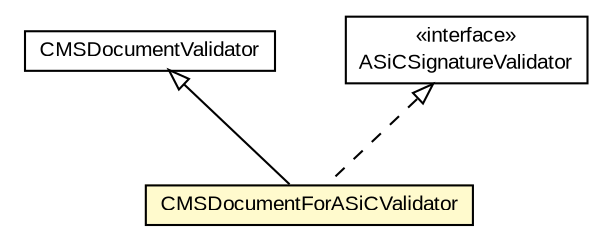 #!/usr/local/bin/dot
#
# Class diagram 
# Generated by UMLGraph version R5_6-24-gf6e263 (http://www.umlgraph.org/)
#

digraph G {
	edge [fontname="arial",fontsize=10,labelfontname="arial",labelfontsize=10];
	node [fontname="arial",fontsize=10,shape=plaintext];
	nodesep=0.25;
	ranksep=0.5;
	// eu.europa.esig.dss.cades.validation.CMSDocumentValidator
	c192204 [label=<<table title="eu.europa.esig.dss.cades.validation.CMSDocumentValidator" border="0" cellborder="1" cellspacing="0" cellpadding="2" port="p" href="../../cades/validation/CMSDocumentValidator.html">
		<tr><td><table border="0" cellspacing="0" cellpadding="1">
<tr><td align="center" balign="center"> CMSDocumentValidator </td></tr>
		</table></td></tr>
		</table>>, URL="../../cades/validation/CMSDocumentValidator.html", fontname="arial", fontcolor="black", fontsize=10.0];
	// eu.europa.esig.dss.asic.validation.CMSDocumentForASiCValidator
	c192292 [label=<<table title="eu.europa.esig.dss.asic.validation.CMSDocumentForASiCValidator" border="0" cellborder="1" cellspacing="0" cellpadding="2" port="p" bgcolor="lemonChiffon" href="./CMSDocumentForASiCValidator.html">
		<tr><td><table border="0" cellspacing="0" cellpadding="1">
<tr><td align="center" balign="center"> CMSDocumentForASiCValidator </td></tr>
		</table></td></tr>
		</table>>, URL="./CMSDocumentForASiCValidator.html", fontname="arial", fontcolor="black", fontsize=10.0];
	// eu.europa.esig.dss.asic.validation.ASiCSignatureValidator
	c192300 [label=<<table title="eu.europa.esig.dss.asic.validation.ASiCSignatureValidator" border="0" cellborder="1" cellspacing="0" cellpadding="2" port="p" href="./ASiCSignatureValidator.html">
		<tr><td><table border="0" cellspacing="0" cellpadding="1">
<tr><td align="center" balign="center"> &#171;interface&#187; </td></tr>
<tr><td align="center" balign="center"> ASiCSignatureValidator </td></tr>
		</table></td></tr>
		</table>>, URL="./ASiCSignatureValidator.html", fontname="arial", fontcolor="black", fontsize=10.0];
	//eu.europa.esig.dss.asic.validation.CMSDocumentForASiCValidator extends eu.europa.esig.dss.cades.validation.CMSDocumentValidator
	c192204:p -> c192292:p [dir=back,arrowtail=empty];
	//eu.europa.esig.dss.asic.validation.CMSDocumentForASiCValidator implements eu.europa.esig.dss.asic.validation.ASiCSignatureValidator
	c192300:p -> c192292:p [dir=back,arrowtail=empty,style=dashed];
}

